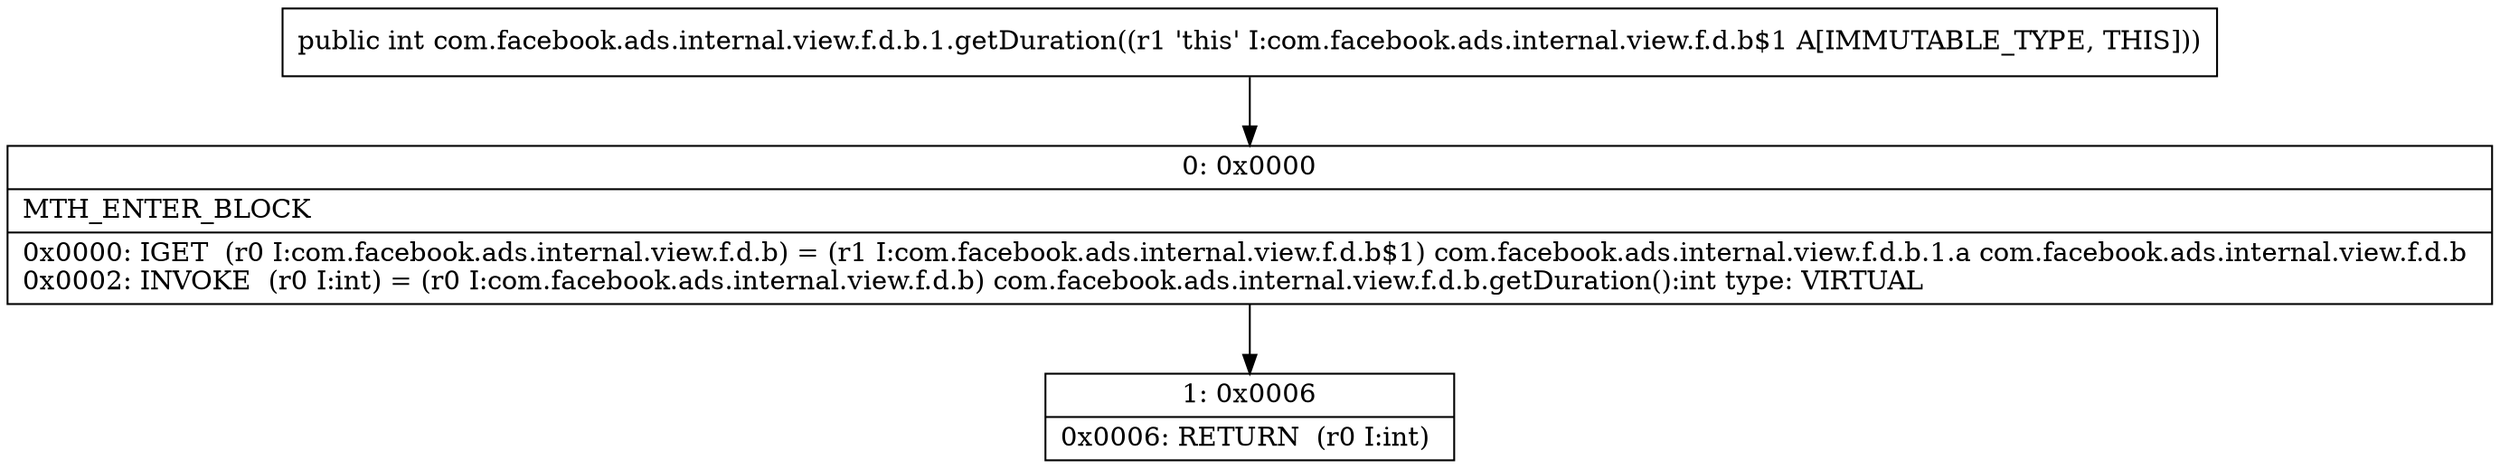 digraph "CFG forcom.facebook.ads.internal.view.f.d.b.1.getDuration()I" {
Node_0 [shape=record,label="{0\:\ 0x0000|MTH_ENTER_BLOCK\l|0x0000: IGET  (r0 I:com.facebook.ads.internal.view.f.d.b) = (r1 I:com.facebook.ads.internal.view.f.d.b$1) com.facebook.ads.internal.view.f.d.b.1.a com.facebook.ads.internal.view.f.d.b \l0x0002: INVOKE  (r0 I:int) = (r0 I:com.facebook.ads.internal.view.f.d.b) com.facebook.ads.internal.view.f.d.b.getDuration():int type: VIRTUAL \l}"];
Node_1 [shape=record,label="{1\:\ 0x0006|0x0006: RETURN  (r0 I:int) \l}"];
MethodNode[shape=record,label="{public int com.facebook.ads.internal.view.f.d.b.1.getDuration((r1 'this' I:com.facebook.ads.internal.view.f.d.b$1 A[IMMUTABLE_TYPE, THIS])) }"];
MethodNode -> Node_0;
Node_0 -> Node_1;
}

